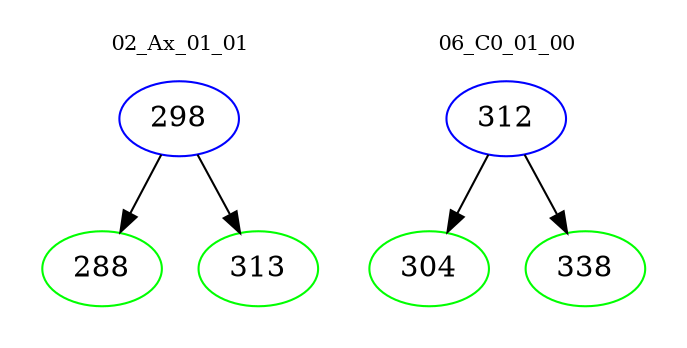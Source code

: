 digraph{
subgraph cluster_0 {
color = white
label = "02_Ax_01_01";
fontsize=10;
T0_298 [label="298", color="blue"]
T0_298 -> T0_288 [color="black"]
T0_288 [label="288", color="green"]
T0_298 -> T0_313 [color="black"]
T0_313 [label="313", color="green"]
}
subgraph cluster_1 {
color = white
label = "06_C0_01_00";
fontsize=10;
T1_312 [label="312", color="blue"]
T1_312 -> T1_304 [color="black"]
T1_304 [label="304", color="green"]
T1_312 -> T1_338 [color="black"]
T1_338 [label="338", color="green"]
}
}
